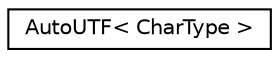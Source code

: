 digraph "Graphical Class Hierarchy"
{
 // LATEX_PDF_SIZE
  edge [fontname="Helvetica",fontsize="10",labelfontname="Helvetica",labelfontsize="10"];
  node [fontname="Helvetica",fontsize="10",shape=record];
  rankdir="LR";
  Node0 [label="AutoUTF\< CharType \>",height=0.2,width=0.4,color="black", fillcolor="white", style="filled",URL="$struct_auto_u_t_f.html",tooltip="Dynamically select encoding according to stream's runtime-specified UTF encoding type."];
}
